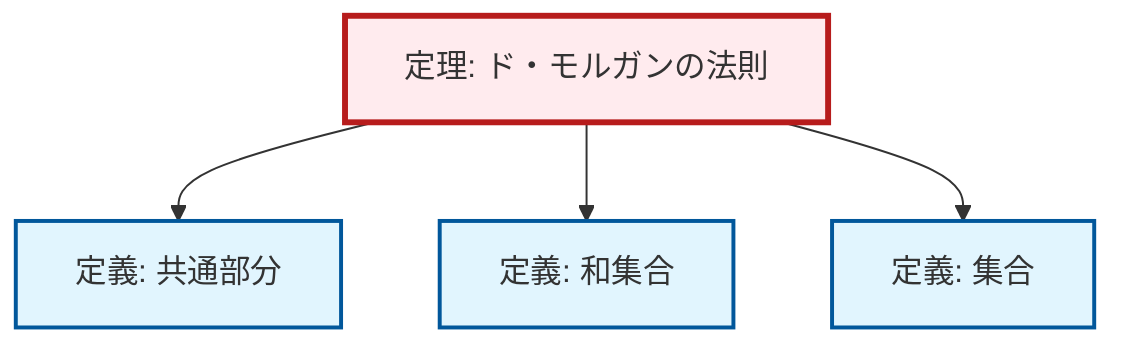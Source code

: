 graph TD
    classDef definition fill:#e1f5fe,stroke:#01579b,stroke-width:2px
    classDef theorem fill:#f3e5f5,stroke:#4a148c,stroke-width:2px
    classDef axiom fill:#fff3e0,stroke:#e65100,stroke-width:2px
    classDef example fill:#e8f5e9,stroke:#1b5e20,stroke-width:2px
    classDef current fill:#ffebee,stroke:#b71c1c,stroke-width:3px
    def-set["定義: 集合"]:::definition
    def-intersection["定義: 共通部分"]:::definition
    def-union["定義: 和集合"]:::definition
    thm-de-morgan["定理: ド・モルガンの法則"]:::theorem
    thm-de-morgan --> def-intersection
    thm-de-morgan --> def-union
    thm-de-morgan --> def-set
    class thm-de-morgan current